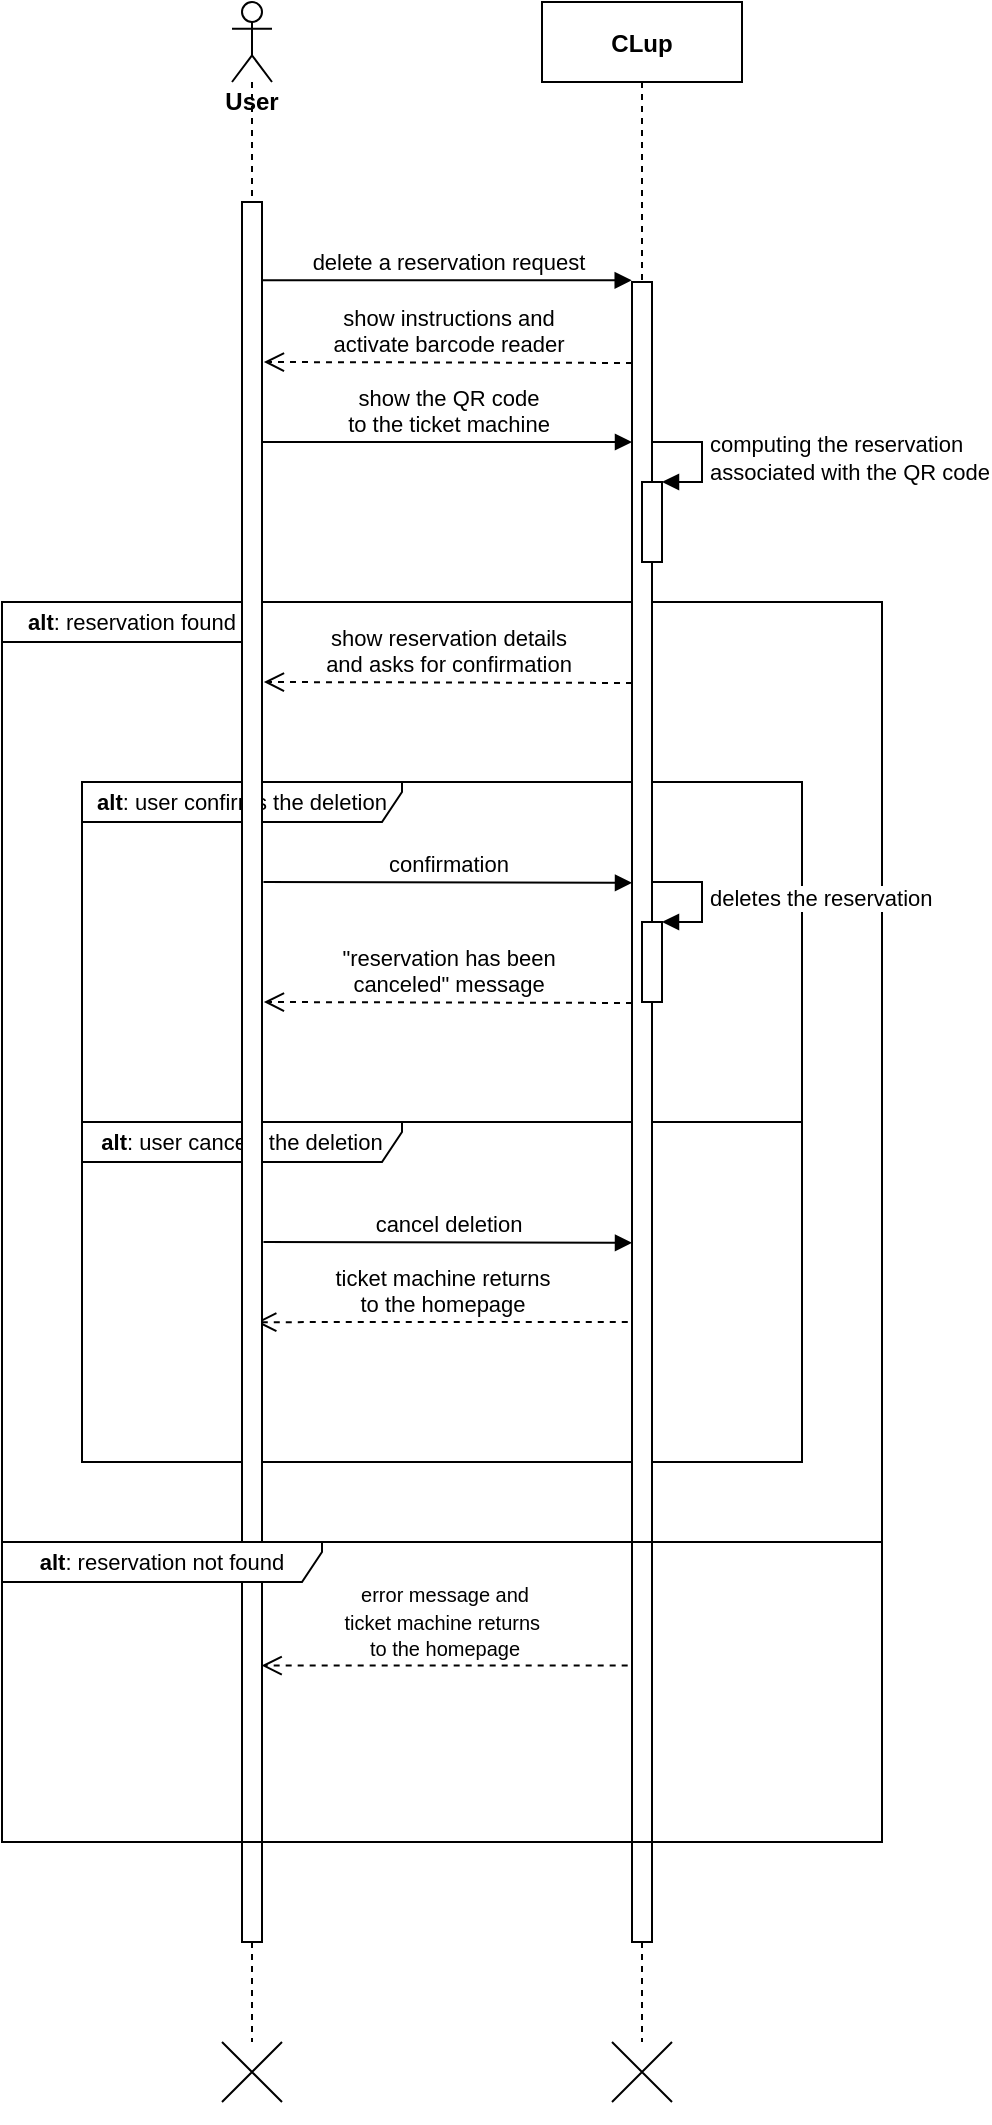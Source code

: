 <mxfile version="13.10.6" type="device"><diagram id="dlFhPx18aDTnbalPKocR" name="Page-1"><mxGraphModel dx="666" dy="359" grid="1" gridSize="10" guides="1" tooltips="1" connect="1" arrows="1" fold="1" page="1" pageScale="1" pageWidth="827" pageHeight="1169" math="0" shadow="0"><root><mxCell id="0"/><mxCell id="1" parent="0"/><mxCell id="-ftbdkx9OJEtPYsJ2osn-3" value="&lt;font style=&quot;font-size: 11px&quot;&gt;&lt;b&gt;alt&lt;/b&gt;: reservation found&lt;/font&gt;" style="shape=umlFrame;whiteSpace=wrap;html=1;width=130;height=20;fillColor=none;" vertex="1" parent="1"><mxGeometry x="130" y="380" width="440" height="470" as="geometry"/></mxCell><mxCell id="-ftbdkx9OJEtPYsJ2osn-55" value="&lt;font style=&quot;font-size: 11px&quot;&gt;&lt;b&gt;alt&lt;/b&gt;: user cancels the deletion&lt;/font&gt;" style="shape=umlFrame;whiteSpace=wrap;html=1;width=160;height=20;" vertex="1" parent="1"><mxGeometry x="170" y="640" width="360" height="170" as="geometry"/></mxCell><mxCell id="-ftbdkx9OJEtPYsJ2osn-2" value="&lt;font style=&quot;font-size: 11px&quot;&gt;&lt;b&gt;alt&lt;/b&gt;: user confirms the deletion&lt;/font&gt;" style="shape=umlFrame;whiteSpace=wrap;html=1;width=160;height=20;" vertex="1" parent="1"><mxGeometry x="170" y="470" width="360" height="170" as="geometry"/></mxCell><mxCell id="-ftbdkx9OJEtPYsJ2osn-6" value="CLup" style="shape=umlLifeline;perimeter=lifelinePerimeter;container=1;collapsible=0;recursiveResize=0;rounded=0;shadow=0;strokeWidth=1;fontStyle=1" vertex="1" parent="1"><mxGeometry x="400" y="80" width="100" height="1020" as="geometry"/></mxCell><mxCell id="-ftbdkx9OJEtPYsJ2osn-7" value="" style="html=1;points=[];perimeter=orthogonalPerimeter;" vertex="1" parent="-ftbdkx9OJEtPYsJ2osn-6"><mxGeometry x="45" y="140" width="10" height="830" as="geometry"/></mxCell><mxCell id="-ftbdkx9OJEtPYsJ2osn-8" value="" style="html=1;points=[];perimeter=orthogonalPerimeter;" vertex="1" parent="-ftbdkx9OJEtPYsJ2osn-6"><mxGeometry x="45" y="1060" width="10" as="geometry"/></mxCell><mxCell id="-ftbdkx9OJEtPYsJ2osn-48" value="computing the reservation &lt;br&gt;associated with the QR code" style="edgeStyle=orthogonalEdgeStyle;html=1;align=left;spacingLeft=2;endArrow=block;rounded=0;entryX=1;entryY=0;" edge="1" parent="-ftbdkx9OJEtPYsJ2osn-6" target="-ftbdkx9OJEtPYsJ2osn-49"><mxGeometry relative="1" as="geometry"><mxPoint x="55" y="220" as="sourcePoint"/><Array as="points"><mxPoint x="80" y="220"/></Array></mxGeometry></mxCell><mxCell id="-ftbdkx9OJEtPYsJ2osn-49" value="" style="html=1;points=[];perimeter=orthogonalPerimeter;" vertex="1" parent="-ftbdkx9OJEtPYsJ2osn-6"><mxGeometry x="50" y="240" width="10" height="40" as="geometry"/></mxCell><mxCell id="-ftbdkx9OJEtPYsJ2osn-14" value="delete a reservation request" style="html=1;verticalAlign=bottom;endArrow=block;entryX=-0.014;entryY=-0.001;entryDx=0;entryDy=0;entryPerimeter=0;" edge="1" parent="1" source="-ftbdkx9OJEtPYsJ2osn-22" target="-ftbdkx9OJEtPYsJ2osn-7"><mxGeometry width="80" relative="1" as="geometry"><mxPoint x="280" y="220" as="sourcePoint"/><mxPoint x="420" y="216" as="targetPoint"/></mxGeometry></mxCell><mxCell id="-ftbdkx9OJEtPYsJ2osn-15" value="" style="shape=umlDestroy;" vertex="1" parent="1"><mxGeometry x="240" y="1100" width="30" height="30" as="geometry"/></mxCell><mxCell id="-ftbdkx9OJEtPYsJ2osn-17" value="confirmation" style="html=1;verticalAlign=bottom;endArrow=block;entryX=-0.071;entryY=0.234;entryDx=0;entryDy=0;entryPerimeter=0;" edge="1" parent="1"><mxGeometry width="80" relative="1" as="geometry"><mxPoint x="260.71" y="520" as="sourcePoint"/><mxPoint x="445.0" y="520.42" as="targetPoint"/></mxGeometry></mxCell><mxCell id="-ftbdkx9OJEtPYsJ2osn-20" value="ticket machine returns &lt;br&gt;to the homepage" style="html=1;verticalAlign=bottom;endArrow=open;dashed=1;endSize=8;strokeColor=#000000;entryX=1.033;entryY=0.405;entryDx=0;entryDy=0;entryPerimeter=0;" edge="1" parent="1"><mxGeometry relative="1" as="geometry"><mxPoint x="442.89" y="740" as="sourcePoint"/><mxPoint x="257.11" y="740.07" as="targetPoint"/></mxGeometry></mxCell><mxCell id="-ftbdkx9OJEtPYsJ2osn-21" value="&lt;b&gt;User&lt;/b&gt;" style="shape=umlLifeline;participant=umlActor;perimeter=lifelinePerimeter;whiteSpace=wrap;html=1;container=1;collapsible=0;recursiveResize=0;verticalAlign=top;spacingTop=36;outlineConnect=0;size=40;" vertex="1" parent="1"><mxGeometry x="245" y="80" width="20" height="1020" as="geometry"/></mxCell><mxCell id="-ftbdkx9OJEtPYsJ2osn-22" value="" style="html=1;points=[];perimeter=orthogonalPerimeter;" vertex="1" parent="-ftbdkx9OJEtPYsJ2osn-21"><mxGeometry x="5" y="100" width="10" height="870" as="geometry"/></mxCell><mxCell id="-ftbdkx9OJEtPYsJ2osn-46" value="show instructions and &lt;br&gt;activate barcode reader" style="html=1;verticalAlign=bottom;endArrow=open;dashed=1;endSize=8;strokeColor=#000000;entryX=1.033;entryY=0.405;entryDx=0;entryDy=0;entryPerimeter=0;exitX=-0.071;exitY=0.408;exitDx=0;exitDy=0;exitPerimeter=0;" edge="1" parent="1"><mxGeometry relative="1" as="geometry"><mxPoint x="445.0" y="260.49" as="sourcePoint"/><mxPoint x="260.93" y="260.0" as="targetPoint"/></mxGeometry></mxCell><mxCell id="-ftbdkx9OJEtPYsJ2osn-47" value="&lt;font style=&quot;font-size: 11px&quot;&gt;show the QR code &lt;br&gt;to the ticket machine&lt;/font&gt;" style="html=1;verticalAlign=bottom;endArrow=block;entryX=-0.014;entryY=-0.001;entryDx=0;entryDy=0;entryPerimeter=0;" edge="1" parent="1"><mxGeometry width="80" relative="1" as="geometry"><mxPoint x="260.14" y="300.0" as="sourcePoint"/><mxPoint x="445.0" y="300.0" as="targetPoint"/></mxGeometry></mxCell><mxCell id="-ftbdkx9OJEtPYsJ2osn-50" value="show reservation details &lt;br&gt;and asks for confirmation" style="html=1;verticalAlign=bottom;endArrow=open;dashed=1;endSize=8;strokeColor=#000000;entryX=1.033;entryY=0.405;entryDx=0;entryDy=0;entryPerimeter=0;exitX=-0.071;exitY=0.408;exitDx=0;exitDy=0;exitPerimeter=0;" edge="1" parent="1"><mxGeometry relative="1" as="geometry"><mxPoint x="445" y="420.49" as="sourcePoint"/><mxPoint x="260.93" y="420.0" as="targetPoint"/></mxGeometry></mxCell><mxCell id="-ftbdkx9OJEtPYsJ2osn-52" value="deletes the reservation" style="edgeStyle=orthogonalEdgeStyle;html=1;align=left;spacingLeft=2;endArrow=block;rounded=0;entryX=1;entryY=0;" edge="1" parent="1" target="-ftbdkx9OJEtPYsJ2osn-53"><mxGeometry relative="1" as="geometry"><mxPoint x="455" y="520" as="sourcePoint"/><Array as="points"><mxPoint x="480" y="520"/></Array></mxGeometry></mxCell><mxCell id="-ftbdkx9OJEtPYsJ2osn-53" value="" style="html=1;points=[];perimeter=orthogonalPerimeter;" vertex="1" parent="1"><mxGeometry x="450" y="540" width="10" height="40" as="geometry"/></mxCell><mxCell id="-ftbdkx9OJEtPYsJ2osn-54" value="&quot;reservation has been &lt;br&gt;canceled&quot; message" style="html=1;verticalAlign=bottom;endArrow=open;dashed=1;endSize=8;strokeColor=#000000;entryX=1.033;entryY=0.405;entryDx=0;entryDy=0;entryPerimeter=0;exitX=-0.071;exitY=0.408;exitDx=0;exitDy=0;exitPerimeter=0;" edge="1" parent="1"><mxGeometry relative="1" as="geometry"><mxPoint x="445" y="580.49" as="sourcePoint"/><mxPoint x="260.93" y="580.0" as="targetPoint"/></mxGeometry></mxCell><mxCell id="-ftbdkx9OJEtPYsJ2osn-56" value="cancel deletion" style="html=1;verticalAlign=bottom;endArrow=block;entryX=-0.071;entryY=0.234;entryDx=0;entryDy=0;entryPerimeter=0;" edge="1" parent="1"><mxGeometry width="80" relative="1" as="geometry"><mxPoint x="260.71" y="700" as="sourcePoint"/><mxPoint x="445" y="700.42" as="targetPoint"/></mxGeometry></mxCell><mxCell id="-ftbdkx9OJEtPYsJ2osn-58" value="&lt;font style=&quot;font-size: 11px&quot;&gt;&lt;b&gt;alt&lt;/b&gt;: reservation not found&lt;/font&gt;" style="shape=umlFrame;whiteSpace=wrap;html=1;width=160;height=20;" vertex="1" parent="1"><mxGeometry x="130" y="850" width="440" height="150" as="geometry"/></mxCell><mxCell id="-ftbdkx9OJEtPYsJ2osn-59" value="&lt;font style=&quot;font-size: 10px&quot;&gt;error message and &lt;br&gt;ticket machine returns&amp;nbsp;&lt;br&gt;to the homepage&lt;/font&gt;" style="html=1;verticalAlign=bottom;endArrow=open;dashed=1;endSize=8;strokeColor=#000000;entryX=0.295;entryY=0.412;entryDx=0;entryDy=0;entryPerimeter=0;exitX=0.711;exitY=0.412;exitDx=0;exitDy=0;exitPerimeter=0;" edge="1" parent="1" source="-ftbdkx9OJEtPYsJ2osn-58" target="-ftbdkx9OJEtPYsJ2osn-58"><mxGeometry relative="1" as="geometry"><mxPoint x="443" y="900" as="sourcePoint"/><mxPoint x="270" y="900" as="targetPoint"/></mxGeometry></mxCell><mxCell id="-ftbdkx9OJEtPYsJ2osn-9" value="" style="shape=umlDestroy;" vertex="1" parent="1"><mxGeometry x="435" y="1100" width="30" height="30" as="geometry"/></mxCell></root></mxGraphModel></diagram></mxfile>